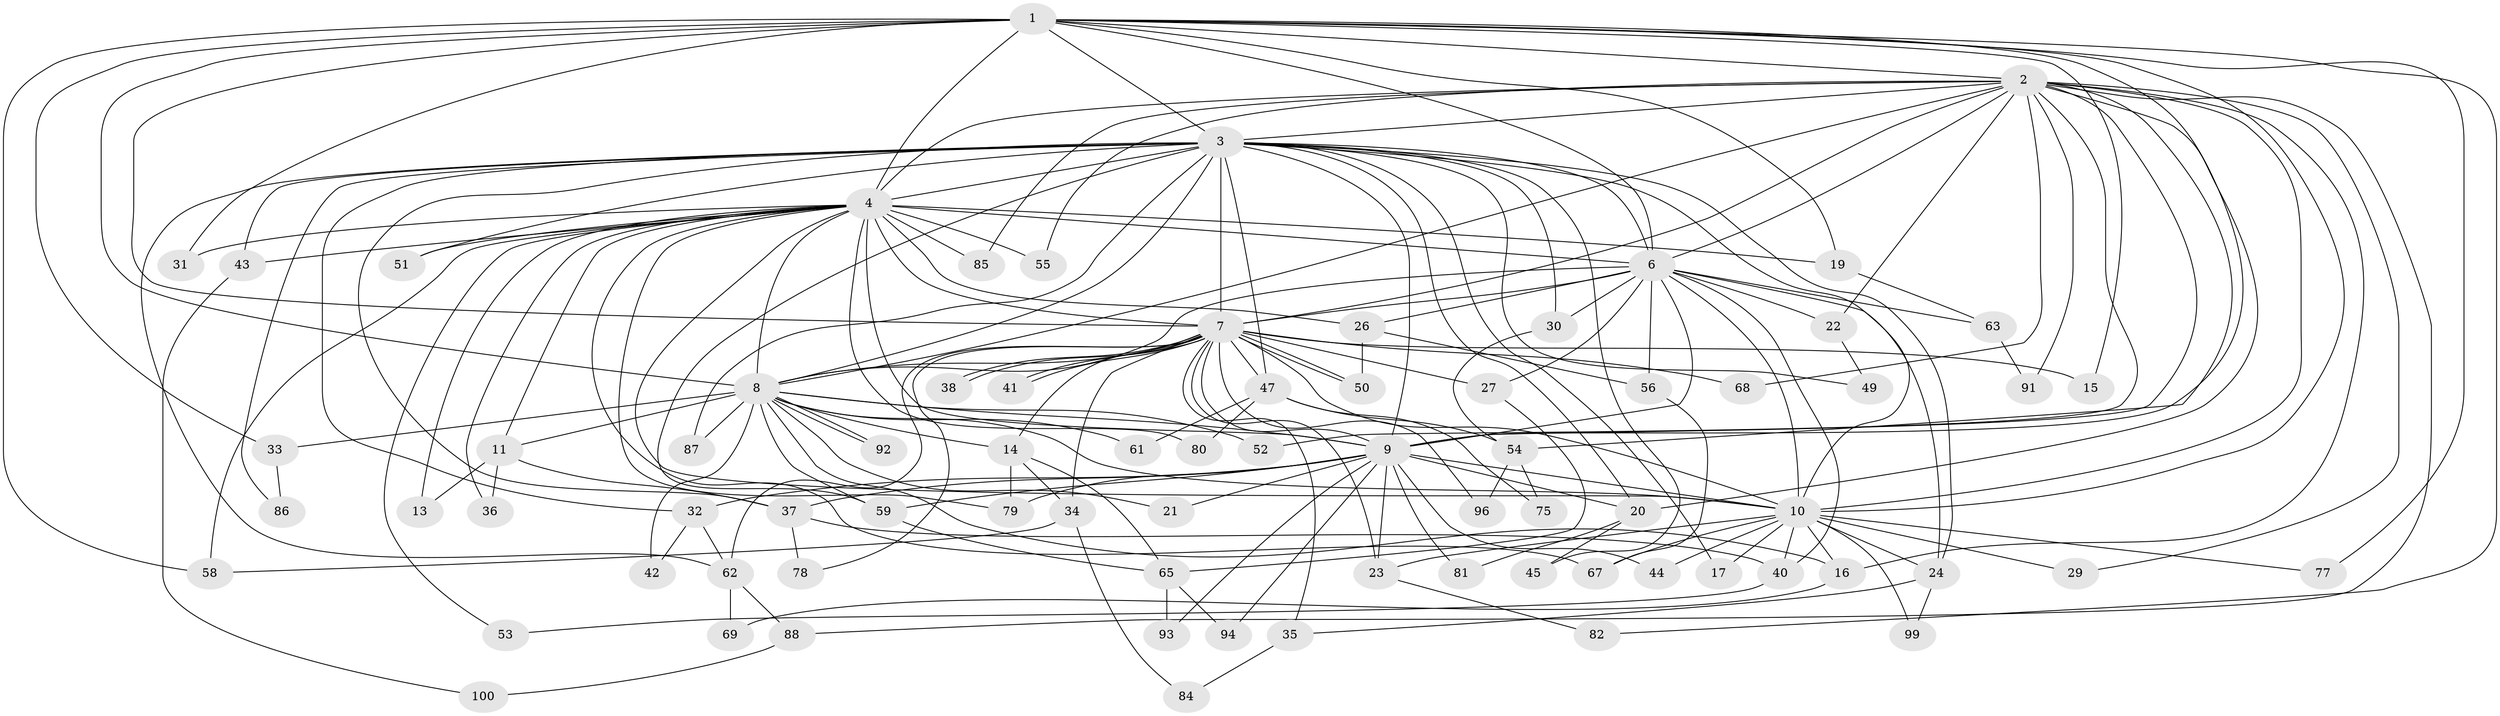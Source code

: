 // original degree distribution, {18: 0.02, 19: 0.03, 22: 0.01, 16: 0.01, 17: 0.01, 29: 0.01, 24: 0.01, 5: 0.07, 2: 0.5, 4: 0.08, 3: 0.23, 6: 0.01, 7: 0.01}
// Generated by graph-tools (version 1.1) at 2025/38/02/21/25 10:38:52]
// undirected, 76 vertices, 184 edges
graph export_dot {
graph [start="1"]
  node [color=gray90,style=filled];
  1 [super="+70"];
  2 [super="+72"];
  3 [super="+12"];
  4 [super="+5"];
  6 [super="+60"];
  7 [super="+66"];
  8 [super="+39"];
  9 [super="+25"];
  10 [super="+48"];
  11 [super="+28"];
  13;
  14;
  15;
  16 [super="+18"];
  17;
  19;
  20;
  21;
  22;
  23 [super="+46"];
  24 [super="+64"];
  26;
  27;
  29;
  30;
  31;
  32 [super="+98"];
  33;
  34 [super="+71"];
  35;
  36;
  37 [super="+95"];
  38;
  40;
  41;
  42;
  43;
  44;
  45;
  47 [super="+57"];
  49;
  50 [super="+97"];
  51;
  52;
  53;
  54 [super="+73"];
  55;
  56;
  58;
  59 [super="+74"];
  61;
  62 [super="+89"];
  63;
  65 [super="+76"];
  67 [super="+83"];
  68;
  69;
  75;
  77;
  78;
  79 [super="+90"];
  80;
  81;
  82;
  84;
  85;
  86;
  87;
  88;
  91;
  92;
  93;
  94;
  96;
  99;
  100;
  1 -- 2;
  1 -- 3;
  1 -- 4 [weight=2];
  1 -- 6;
  1 -- 7;
  1 -- 8 [weight=3];
  1 -- 9;
  1 -- 10;
  1 -- 15;
  1 -- 19;
  1 -- 31;
  1 -- 33;
  1 -- 58;
  1 -- 77;
  1 -- 82;
  2 -- 3;
  2 -- 4 [weight=2];
  2 -- 6;
  2 -- 7;
  2 -- 8;
  2 -- 9;
  2 -- 10;
  2 -- 16;
  2 -- 20;
  2 -- 22;
  2 -- 29;
  2 -- 52;
  2 -- 55;
  2 -- 68;
  2 -- 85;
  2 -- 88;
  2 -- 91;
  2 -- 54;
  3 -- 4 [weight=2];
  3 -- 6 [weight=2];
  3 -- 7;
  3 -- 8;
  3 -- 9;
  3 -- 10;
  3 -- 17;
  3 -- 20;
  3 -- 30;
  3 -- 32;
  3 -- 37;
  3 -- 43;
  3 -- 47;
  3 -- 49;
  3 -- 59;
  3 -- 62;
  3 -- 86;
  3 -- 87;
  3 -- 51;
  3 -- 45;
  3 -- 24;
  4 -- 6 [weight=2];
  4 -- 7 [weight=2];
  4 -- 8 [weight=2];
  4 -- 9 [weight=2];
  4 -- 10 [weight=2];
  4 -- 26;
  4 -- 31;
  4 -- 36;
  4 -- 51;
  4 -- 55;
  4 -- 80;
  4 -- 85;
  4 -- 11;
  4 -- 13;
  4 -- 19;
  4 -- 43;
  4 -- 53;
  4 -- 58;
  4 -- 67;
  4 -- 79;
  6 -- 7 [weight=2];
  6 -- 8;
  6 -- 9;
  6 -- 10;
  6 -- 22;
  6 -- 24;
  6 -- 26;
  6 -- 27;
  6 -- 30;
  6 -- 40;
  6 -- 56;
  6 -- 63;
  7 -- 8 [weight=2];
  7 -- 9;
  7 -- 10;
  7 -- 14;
  7 -- 15;
  7 -- 23;
  7 -- 27;
  7 -- 34;
  7 -- 35;
  7 -- 38;
  7 -- 38;
  7 -- 41;
  7 -- 41;
  7 -- 47 [weight=2];
  7 -- 50;
  7 -- 50;
  7 -- 68;
  7 -- 78;
  7 -- 96;
  7 -- 62;
  8 -- 9;
  8 -- 10;
  8 -- 11 [weight=2];
  8 -- 14;
  8 -- 21;
  8 -- 33;
  8 -- 42;
  8 -- 52;
  8 -- 59;
  8 -- 87;
  8 -- 92;
  8 -- 92;
  8 -- 61;
  8 -- 16;
  9 -- 10;
  9 -- 21;
  9 -- 23;
  9 -- 32;
  9 -- 44;
  9 -- 79;
  9 -- 81;
  9 -- 93;
  9 -- 94;
  9 -- 20;
  9 -- 59;
  9 -- 37;
  10 -- 16;
  10 -- 17;
  10 -- 24;
  10 -- 29;
  10 -- 44;
  10 -- 67;
  10 -- 99;
  10 -- 40;
  10 -- 77;
  10 -- 23;
  11 -- 13;
  11 -- 36;
  11 -- 37;
  14 -- 34;
  14 -- 79;
  14 -- 65;
  16 -- 69;
  19 -- 63;
  20 -- 45;
  20 -- 81;
  22 -- 49;
  23 -- 82;
  24 -- 35;
  24 -- 99;
  26 -- 56;
  26 -- 50;
  27 -- 65;
  30 -- 54;
  32 -- 42;
  32 -- 62;
  33 -- 86;
  34 -- 58;
  34 -- 84;
  35 -- 84;
  37 -- 40;
  37 -- 78;
  40 -- 53;
  43 -- 100;
  47 -- 54 [weight=2];
  47 -- 61;
  47 -- 75;
  47 -- 80;
  54 -- 96;
  54 -- 75;
  56 -- 67;
  59 -- 65;
  62 -- 69;
  62 -- 88;
  63 -- 91;
  65 -- 93;
  65 -- 94;
  88 -- 100;
}
